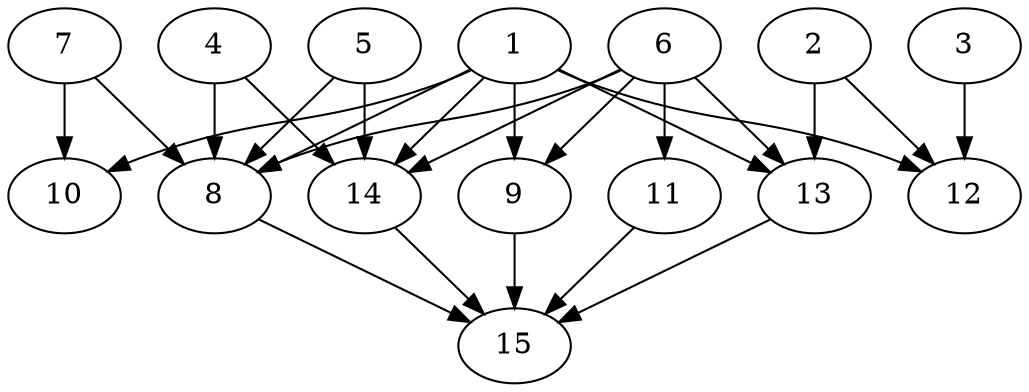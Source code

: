 // DAG automatically generated by daggen at Thu Oct  3 13:59:26 2019
// ./daggen --dot -n 15 --ccr 0.3 --fat 0.7 --regular 0.7 --density 0.7 --mindata 5242880 --maxdata 52428800 
digraph G {
  1 [size="148049920", alpha="0.09", expect_size="44414976"] 
  1 -> 8 [size ="44414976"]
  1 -> 9 [size ="44414976"]
  1 -> 10 [size ="44414976"]
  1 -> 12 [size ="44414976"]
  1 -> 13 [size ="44414976"]
  1 -> 14 [size ="44414976"]
  2 [size="45352960", alpha="0.05", expect_size="13605888"] 
  2 -> 12 [size ="13605888"]
  2 -> 13 [size ="13605888"]
  3 [size="68232533", alpha="0.14", expect_size="20469760"] 
  3 -> 12 [size ="20469760"]
  4 [size="48100693", alpha="0.11", expect_size="14430208"] 
  4 -> 8 [size ="14430208"]
  4 -> 14 [size ="14430208"]
  5 [size="168779093", alpha="0.09", expect_size="50633728"] 
  5 -> 8 [size ="50633728"]
  5 -> 14 [size ="50633728"]
  6 [size="34676053", alpha="0.16", expect_size="10402816"] 
  6 -> 8 [size ="10402816"]
  6 -> 9 [size ="10402816"]
  6 -> 11 [size ="10402816"]
  6 -> 13 [size ="10402816"]
  6 -> 14 [size ="10402816"]
  7 [size="157542400", alpha="0.05", expect_size="47262720"] 
  7 -> 8 [size ="47262720"]
  7 -> 10 [size ="47262720"]
  8 [size="128686080", alpha="0.19", expect_size="38605824"] 
  8 -> 15 [size ="38605824"]
  9 [size="94863360", alpha="0.01", expect_size="28459008"] 
  9 -> 15 [size ="28459008"]
  10 [size="58193920", alpha="0.00", expect_size="17458176"] 
  11 [size="73806507", alpha="0.18", expect_size="22141952"] 
  11 -> 15 [size ="22141952"]
  12 [size="142138027", alpha="0.05", expect_size="42641408"] 
  13 [size="22203733", alpha="0.07", expect_size="6661120"] 
  13 -> 15 [size ="6661120"]
  14 [size="135727787", alpha="0.10", expect_size="40718336"] 
  14 -> 15 [size ="40718336"]
  15 [size="64392533", alpha="0.02", expect_size="19317760"] 
}
